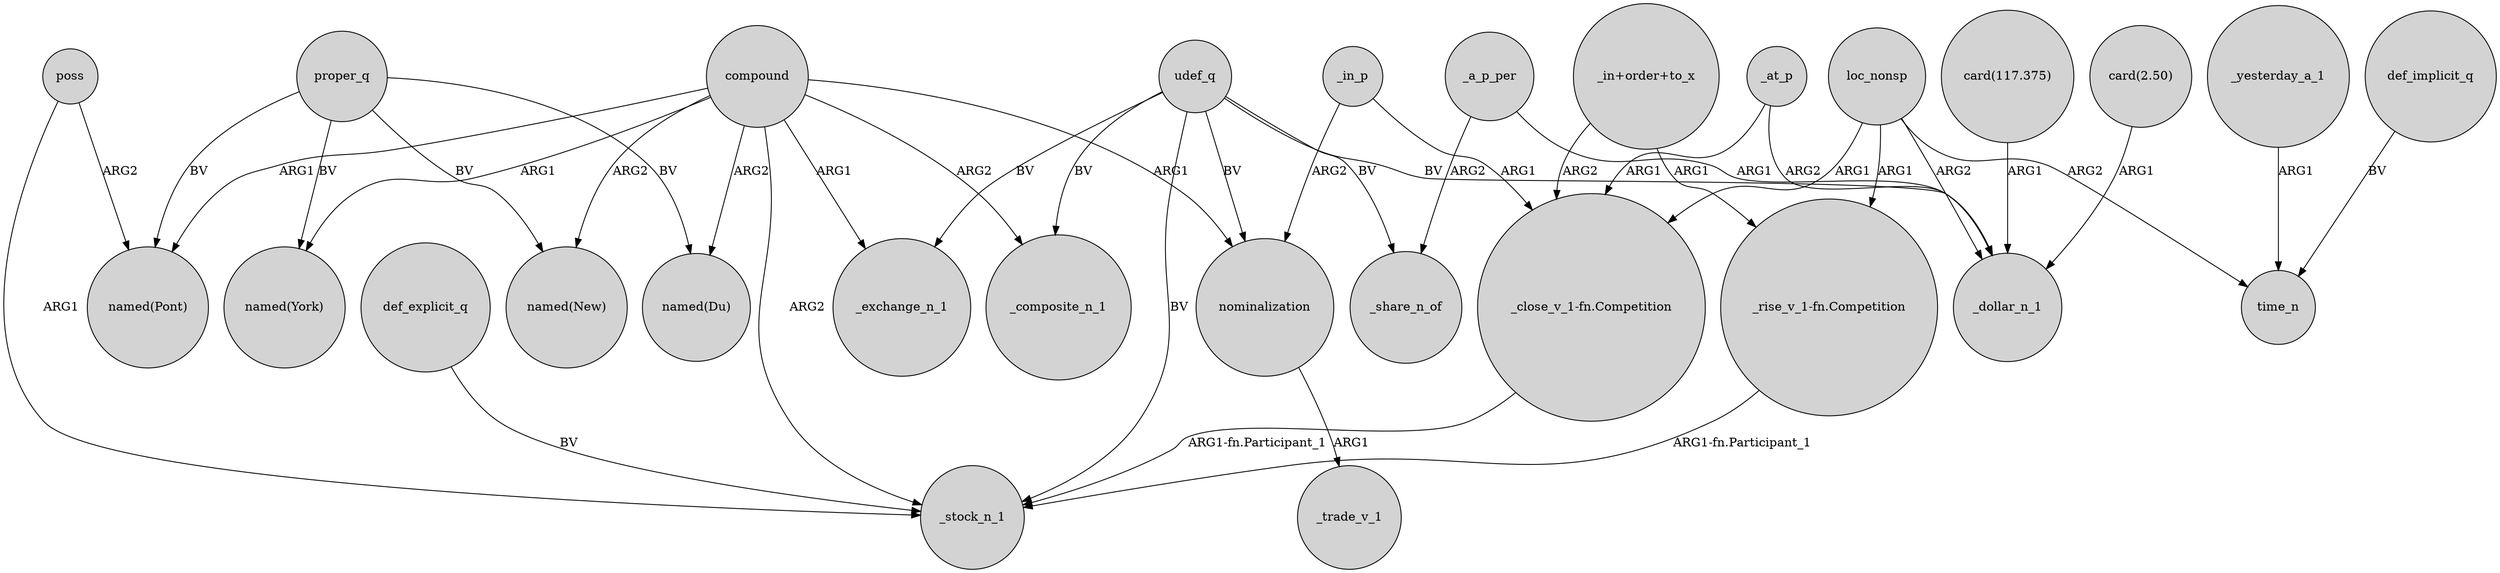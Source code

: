 digraph {
	node [shape=circle style=filled]
	compound -> "named(Du)" [label=ARG2]
	loc_nonsp -> "_rise_v_1-fn.Competition" [label=ARG1]
	loc_nonsp -> "_close_v_1-fn.Competition" [label=ARG1]
	loc_nonsp -> _dollar_n_1 [label=ARG2]
	_at_p -> "_close_v_1-fn.Competition" [label=ARG1]
	compound -> "named(New)" [label=ARG2]
	"_in+order+to_x" -> "_rise_v_1-fn.Competition" [label=ARG1]
	"_close_v_1-fn.Competition" -> _stock_n_1 [label="ARG1-fn.Participant_1"]
	proper_q -> "named(Du)" [label=BV]
	proper_q -> "named(New)" [label=BV]
	udef_q -> nominalization [label=BV]
	udef_q -> _exchange_n_1 [label=BV]
	def_explicit_q -> _stock_n_1 [label=BV]
	_yesterday_a_1 -> time_n [label=ARG1]
	compound -> _exchange_n_1 [label=ARG1]
	proper_q -> "named(York)" [label=BV]
	compound -> "named(Pont)" [label=ARG1]
	compound -> nominalization [label=ARG1]
	proper_q -> "named(Pont)" [label=BV]
	udef_q -> _stock_n_1 [label=BV]
	_at_p -> _dollar_n_1 [label=ARG2]
	"_rise_v_1-fn.Competition" -> _stock_n_1 [label="ARG1-fn.Participant_1"]
	_a_p_per -> _share_n_of [label=ARG2]
	udef_q -> _share_n_of [label=BV]
	compound -> _stock_n_1 [label=ARG2]
	poss -> _stock_n_1 [label=ARG1]
	udef_q -> _dollar_n_1 [label=BV]
	_a_p_per -> _dollar_n_1 [label=ARG1]
	"_in+order+to_x" -> "_close_v_1-fn.Competition" [label=ARG2]
	udef_q -> _composite_n_1 [label=BV]
	poss -> "named(Pont)" [label=ARG2]
	loc_nonsp -> time_n [label=ARG2]
	compound -> "named(York)" [label=ARG1]
	_in_p -> nominalization [label=ARG2]
	compound -> _composite_n_1 [label=ARG2]
	_in_p -> "_close_v_1-fn.Competition" [label=ARG1]
	"card(117.375)" -> _dollar_n_1 [label=ARG1]
	"card(2.50)" -> _dollar_n_1 [label=ARG1]
	def_implicit_q -> time_n [label=BV]
	nominalization -> _trade_v_1 [label=ARG1]
}
